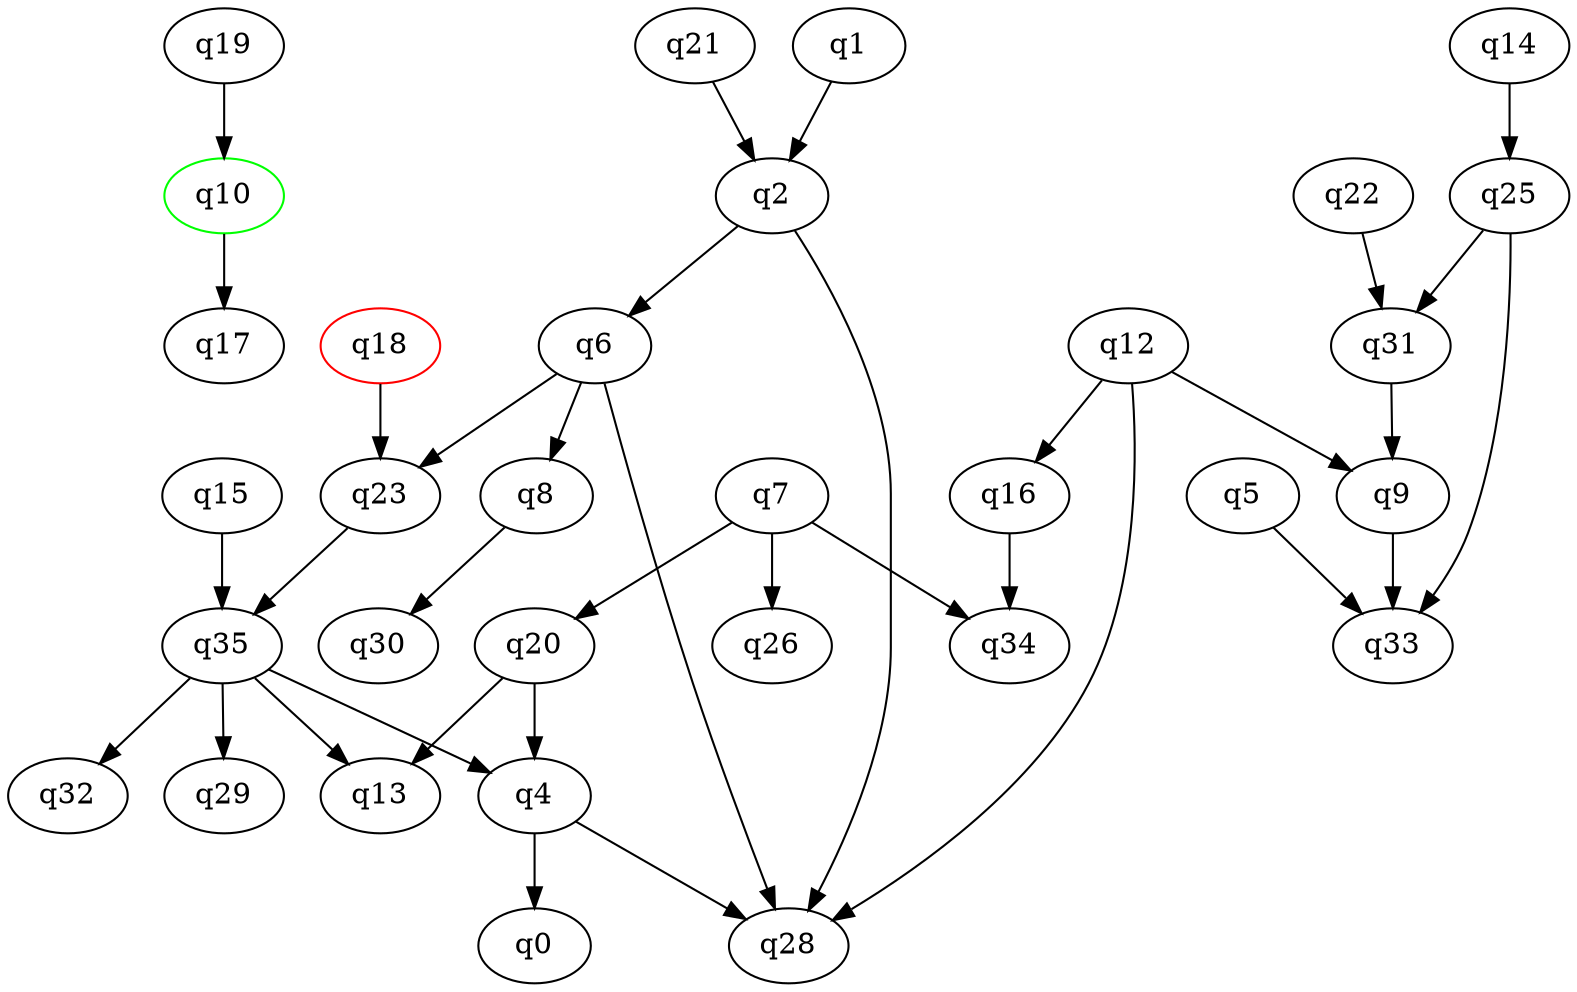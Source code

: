 digraph A{
q10 [initial=1,color=green];
q18 [final=1,color=red];
q1 -> q2;
q2 -> q6;
q2 -> q28;
q4 -> q0;
q4 -> q28;
q5 -> q33;
q6 -> q8;
q6 -> q23;
q6 -> q28;
q7 -> q20;
q7 -> q26;
q7 -> q34;
q8 -> q30;
q9 -> q33;
q10 -> q17;
q12 -> q9;
q12 -> q16;
q12 -> q28;
q14 -> q25;
q15 -> q35;
q16 -> q34;
q18 -> q23;
q19 -> q10;
q20 -> q4;
q20 -> q13;
q21 -> q2;
q22 -> q31;
q23 -> q35;
q25 -> q31;
q25 -> q33;
q31 -> q9;
q35 -> q4;
q35 -> q13;
q35 -> q29;
q35 -> q32;
}